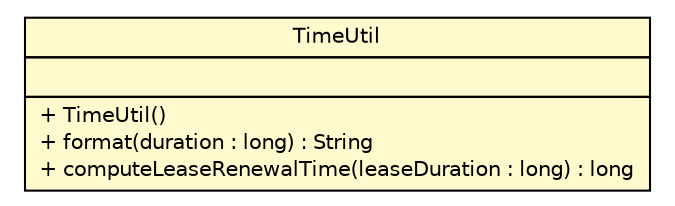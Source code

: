 #!/usr/local/bin/dot
#
# Class diagram 
# Generated by UMLGraph version R5_6 (http://www.umlgraph.org/)
#

digraph G {
	edge [fontname="Helvetica",fontsize=10,labelfontname="Helvetica",labelfontsize=10];
	node [fontname="Helvetica",fontsize=10,shape=plaintext];
	nodesep=0.25;
	ranksep=0.5;
	// sorcer.util.TimeUtil
	c494885 [label=<<table title="sorcer.util.TimeUtil" border="0" cellborder="1" cellspacing="0" cellpadding="2" port="p" bgcolor="lemonChiffon" href="./TimeUtil.html">
		<tr><td><table border="0" cellspacing="0" cellpadding="1">
<tr><td align="center" balign="center"> TimeUtil </td></tr>
		</table></td></tr>
		<tr><td><table border="0" cellspacing="0" cellpadding="1">
<tr><td align="left" balign="left">  </td></tr>
		</table></td></tr>
		<tr><td><table border="0" cellspacing="0" cellpadding="1">
<tr><td align="left" balign="left"> + TimeUtil() </td></tr>
<tr><td align="left" balign="left"> + format(duration : long) : String </td></tr>
<tr><td align="left" balign="left"> + computeLeaseRenewalTime(leaseDuration : long) : long </td></tr>
		</table></td></tr>
		</table>>, URL="./TimeUtil.html", fontname="Helvetica", fontcolor="black", fontsize=10.0];
}

